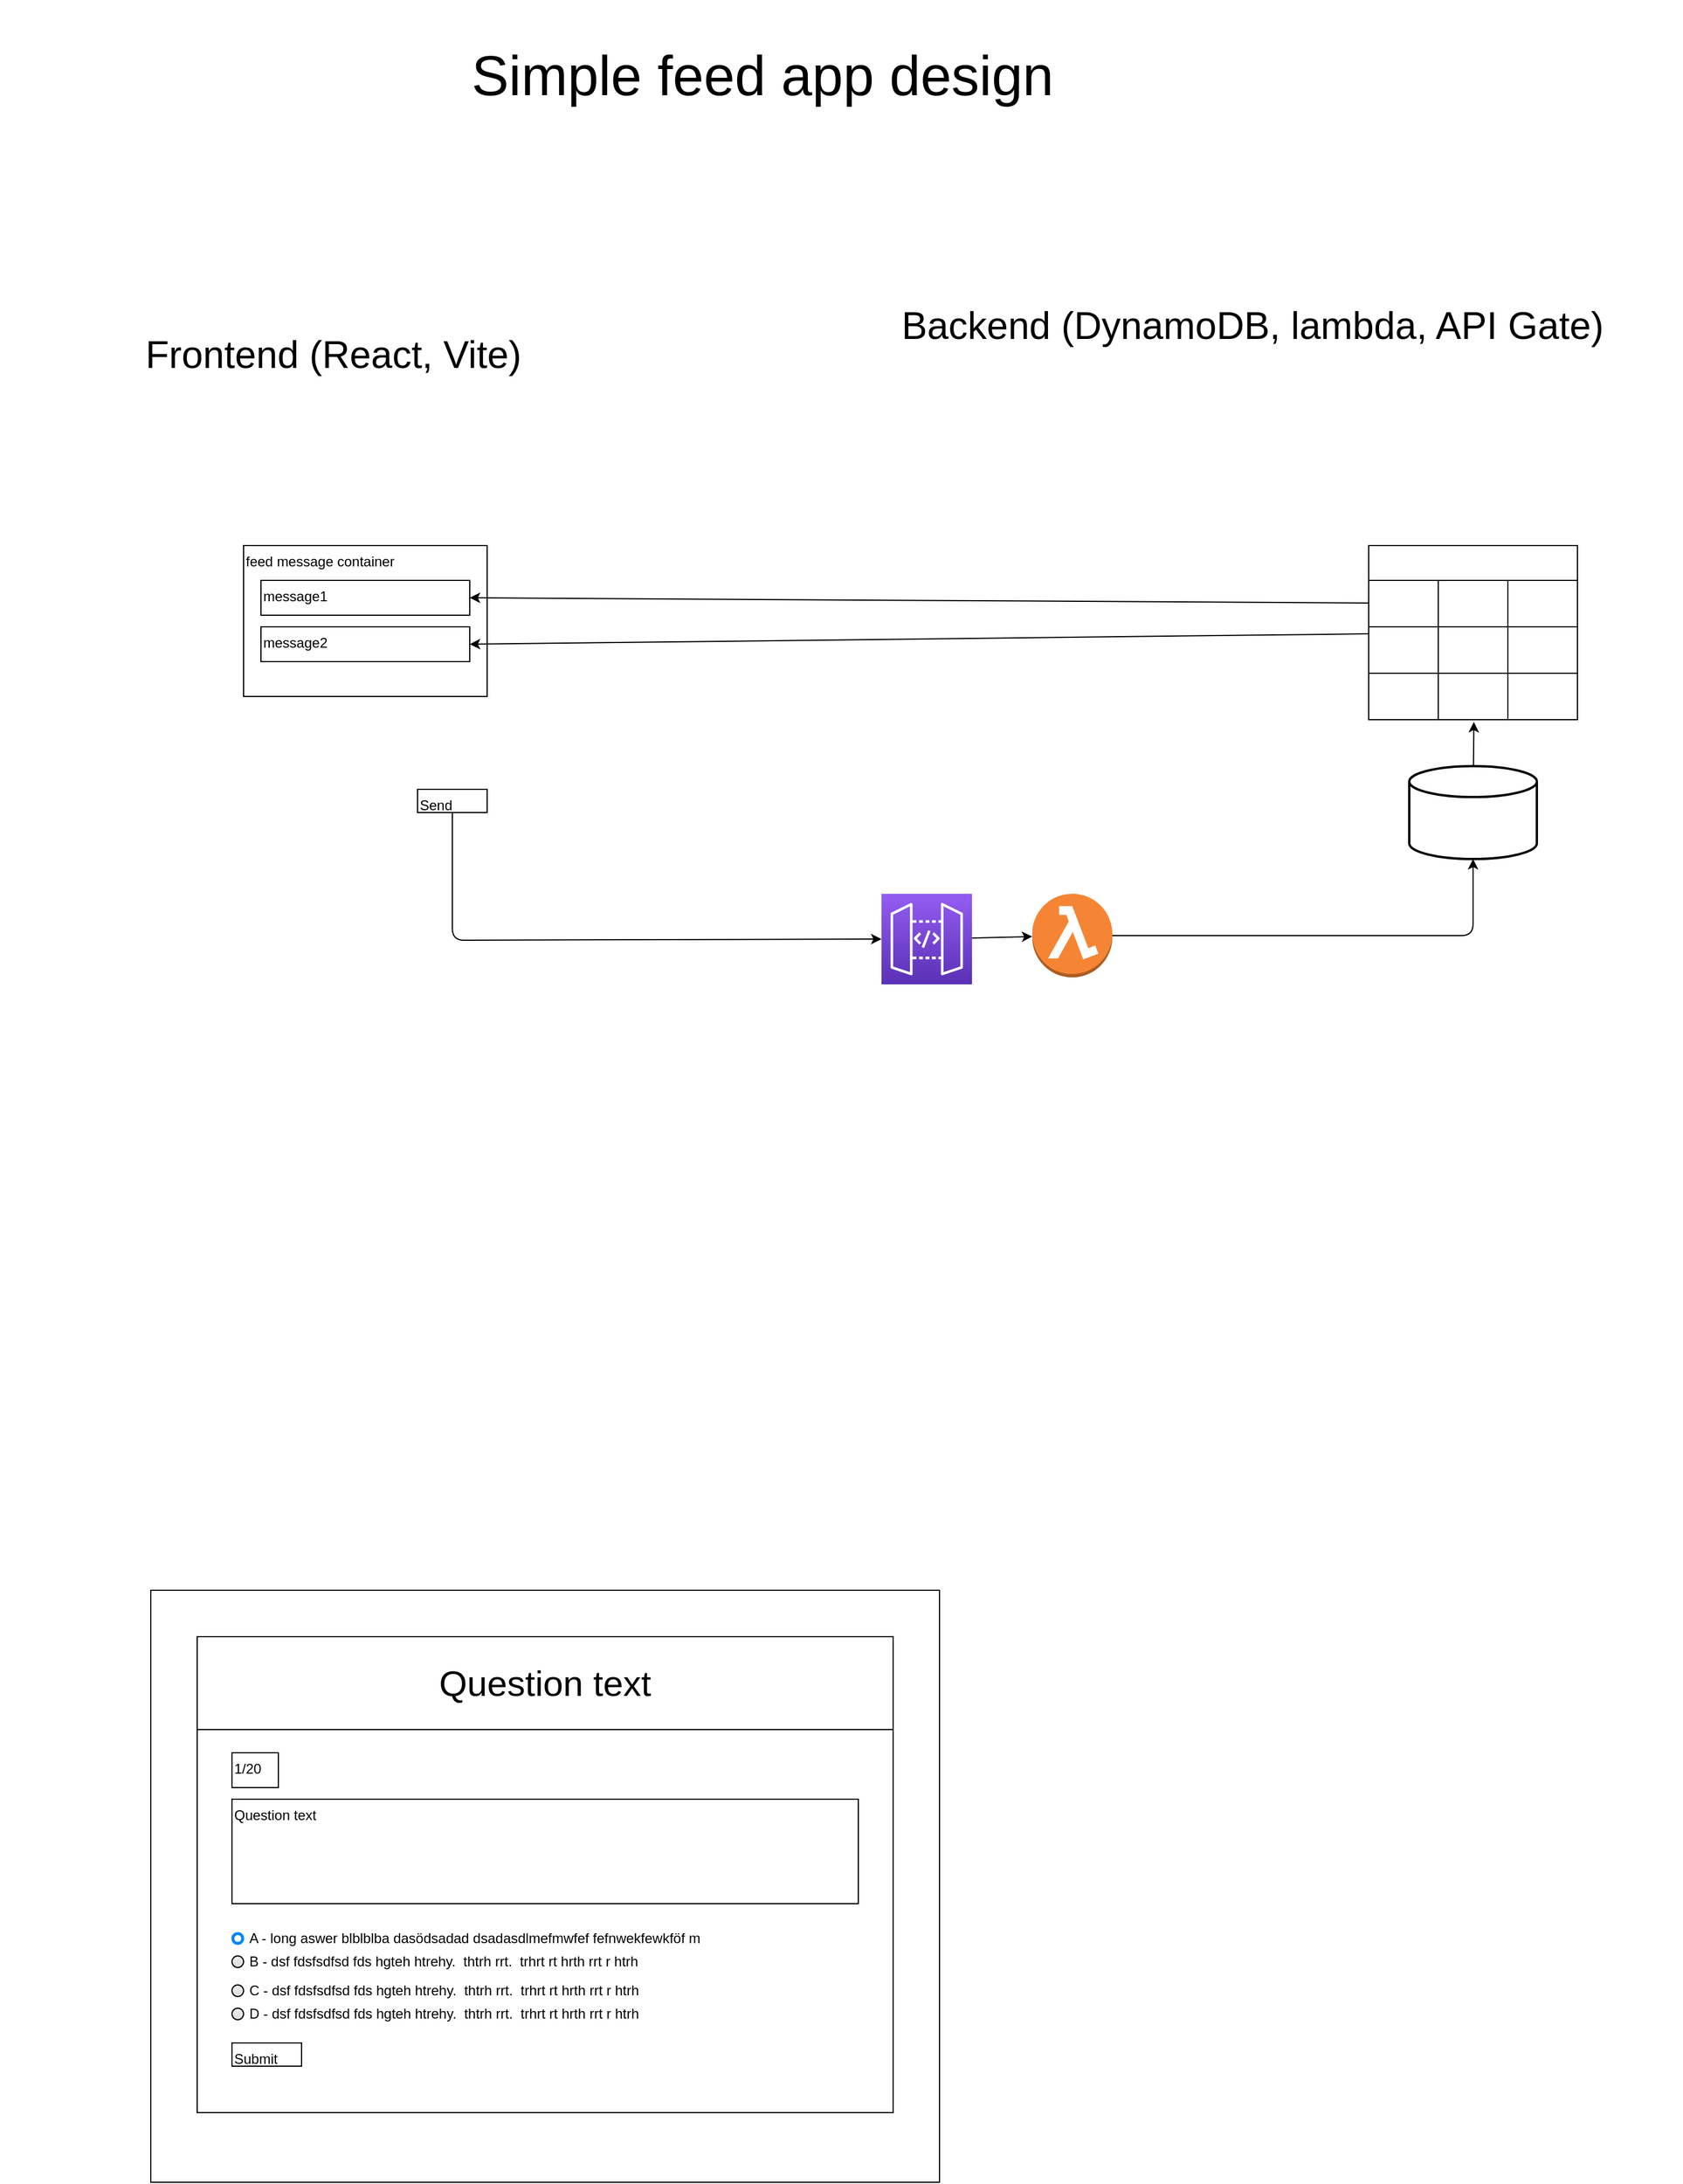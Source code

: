 <mxfile>
    <diagram id="WkGE5bWcNG4jqokNaBTg" name="Page-1">
        <mxGraphModel dx="2541" dy="2088" grid="1" gridSize="10" guides="1" tooltips="1" connect="1" arrows="1" fold="1" page="1" pageScale="1" pageWidth="850" pageHeight="1100" math="0" shadow="0">
            <root>
                <mxCell id="0"/>
                <mxCell id="1" parent="0"/>
                <mxCell id="48" value="" style="group" vertex="1" connectable="0" parent="1">
                    <mxGeometry x="270" y="1250" width="680" height="440" as="geometry"/>
                </mxCell>
                <mxCell id="47" value="&lt;div style=&quot;&quot;&gt;&lt;br&gt;&lt;/div&gt;" style="rounded=0;whiteSpace=wrap;html=1;align=left;verticalAlign=top;" vertex="1" parent="48">
                    <mxGeometry y="-70" width="680" height="510" as="geometry"/>
                </mxCell>
                <mxCell id="7" value="&lt;div style=&quot;&quot;&gt;&lt;br&gt;&lt;/div&gt;" style="rounded=0;whiteSpace=wrap;html=1;align=left;verticalAlign=top;" parent="48" vertex="1">
                    <mxGeometry x="40" y="-30" width="600" height="410" as="geometry"/>
                </mxCell>
                <mxCell id="10" value="&lt;div style=&quot;&quot;&gt;Question text&lt;/div&gt;" style="rounded=0;whiteSpace=wrap;html=1;align=left;verticalAlign=top;" parent="48" vertex="1">
                    <mxGeometry x="70" y="110.0" width="540" height="90.0" as="geometry"/>
                </mxCell>
                <mxCell id="39" value="A - long aswer blblblba dasödsadad dsadasdlmefmwfef fefnwekfewkföf m" style="html=1;shadow=0;dashed=0;shape=mxgraph.bootstrap.radioButton2;labelPosition=right;verticalLabelPosition=middle;align=left;verticalAlign=middle;gradientColor=#DEDEDE;fillColor=#EDEDED;checked=1;spacing=5;checkedFill=#0085FC;checkedStroke=#ffffff;sketch=0;" vertex="1" parent="48">
                    <mxGeometry x="70" y="225.0" width="10" height="10.0" as="geometry"/>
                </mxCell>
                <mxCell id="40" value="B - dsf fdsfsdfsd fds hgteh htrehy.&amp;nbsp; thtrh rrt.&amp;nbsp; trhrt rt hrth rrt r htrh&amp;nbsp;" style="html=1;shadow=0;dashed=0;shape=mxgraph.bootstrap.radioButton2;labelPosition=right;verticalLabelPosition=middle;align=left;verticalAlign=middle;gradientColor=#DEDEDE;fillColor=#EDEDED;checked=0;spacing=5;checkedFill=#0085FC;checkedStroke=#ffffff;sketch=0;" vertex="1" parent="48">
                    <mxGeometry x="70" y="245.0" width="10" height="10.0" as="geometry"/>
                </mxCell>
                <mxCell id="42" value="C - dsf fdsfsdfsd fds hgteh htrehy.&amp;nbsp; thtrh rrt.&amp;nbsp; trhrt rt hrth rrt r htrh&amp;nbsp;" style="html=1;shadow=0;dashed=0;shape=mxgraph.bootstrap.radioButton2;labelPosition=right;verticalLabelPosition=middle;align=left;verticalAlign=middle;gradientColor=#DEDEDE;fillColor=#EDEDED;checked=0;spacing=5;checkedFill=#0085FC;checkedStroke=#ffffff;sketch=0;" vertex="1" parent="48">
                    <mxGeometry x="70" y="270.0" width="10" height="10.0" as="geometry"/>
                </mxCell>
                <mxCell id="43" value="D - dsf fdsfsdfsd fds hgteh htrehy.&amp;nbsp; thtrh rrt.&amp;nbsp; trhrt rt hrth rrt r htrh&amp;nbsp;" style="html=1;shadow=0;dashed=0;shape=mxgraph.bootstrap.radioButton2;labelPosition=right;verticalLabelPosition=middle;align=left;verticalAlign=middle;gradientColor=#DEDEDE;fillColor=#EDEDED;checked=0;spacing=5;checkedFill=#0085FC;checkedStroke=#ffffff;sketch=0;" vertex="1" parent="48">
                    <mxGeometry x="70" y="290" width="10" height="10.0" as="geometry"/>
                </mxCell>
                <mxCell id="45" value="&lt;div style=&quot;&quot;&gt;1/20&lt;/div&gt;" style="rounded=0;whiteSpace=wrap;html=1;align=left;verticalAlign=top;" vertex="1" parent="48">
                    <mxGeometry x="70" y="70" width="40" height="30.0" as="geometry"/>
                </mxCell>
                <mxCell id="46" value="&lt;div style=&quot;&quot;&gt;Submit&lt;/div&gt;" style="rounded=0;whiteSpace=wrap;html=1;align=left;verticalAlign=top;" vertex="1" parent="48">
                    <mxGeometry x="70" y="320.0" width="60" height="20.0" as="geometry"/>
                </mxCell>
                <mxCell id="51" value="&lt;div style=&quot;&quot;&gt;&lt;font style=&quot;font-size: 31px;&quot;&gt;Question text&lt;/font&gt;&lt;/div&gt;" style="rounded=0;whiteSpace=wrap;html=1;align=center;verticalAlign=middle;" vertex="1" parent="48">
                    <mxGeometry x="40" y="-30" width="600" height="80" as="geometry"/>
                </mxCell>
                <mxCell id="2" value="Simple feed app design" style="text;html=1;strokeColor=none;fillColor=none;align=center;verticalAlign=middle;whiteSpace=wrap;rounded=0;fontSize=48;" parent="1" vertex="1">
                    <mxGeometry x="510" y="-190" width="575" height="130" as="geometry"/>
                </mxCell>
                <mxCell id="4" value="&lt;div style=&quot;&quot;&gt;&lt;span style=&quot;background-color: initial;&quot;&gt;feed message container&lt;/span&gt;&lt;/div&gt;" style="rounded=0;whiteSpace=wrap;html=1;align=left;verticalAlign=top;" parent="1" vertex="1">
                    <mxGeometry x="350" y="280" width="210" height="130" as="geometry"/>
                </mxCell>
                <mxCell id="6" value="&lt;div style=&quot;&quot;&gt;message1&lt;/div&gt;" style="rounded=0;whiteSpace=wrap;html=1;align=left;verticalAlign=top;" parent="1" vertex="1">
                    <mxGeometry x="365" y="310" width="180" height="30" as="geometry"/>
                </mxCell>
                <mxCell id="8" value="&lt;div style=&quot;&quot;&gt;message2&lt;/div&gt;" style="rounded=0;whiteSpace=wrap;html=1;align=left;verticalAlign=top;" parent="1" vertex="1">
                    <mxGeometry x="365" y="350" width="180" height="30" as="geometry"/>
                </mxCell>
                <mxCell id="34" style="edgeStyle=none;html=1;entryX=0;entryY=0.5;entryDx=0;entryDy=0;entryPerimeter=0;fontSize=33;fontColor=#FFFFFF;exitX=0.5;exitY=1;exitDx=0;exitDy=0;" parent="1" source="12" target="37" edge="1">
                    <mxGeometry relative="1" as="geometry">
                        <mxPoint x="590" y="570" as="sourcePoint"/>
                        <Array as="points">
                            <mxPoint x="530" y="620"/>
                        </Array>
                    </mxGeometry>
                </mxCell>
                <mxCell id="12" value="&lt;div style=&quot;&quot;&gt;Send&lt;/div&gt;" style="rounded=0;whiteSpace=wrap;html=1;align=left;verticalAlign=top;" parent="1" vertex="1">
                    <mxGeometry x="500" y="490" width="60" height="20" as="geometry"/>
                </mxCell>
                <mxCell id="29" style="edgeStyle=none;html=1;entryX=0.504;entryY=1.048;entryDx=0;entryDy=0;fontColor=#FFFFFF;entryPerimeter=0;" parent="1" source="15" target="25" edge="1">
                    <mxGeometry relative="1" as="geometry"/>
                </mxCell>
                <mxCell id="15" value="&lt;font color=&quot;#ffffff&quot;&gt;DynamoDB&lt;/font&gt;" style="strokeWidth=2;html=1;shape=mxgraph.flowchart.database;whiteSpace=wrap;fontColor=none;" parent="1" vertex="1">
                    <mxGeometry x="1355" y="470" width="110" height="80" as="geometry"/>
                </mxCell>
                <mxCell id="36" style="edgeStyle=none;html=1;entryX=1;entryY=0.5;entryDx=0;entryDy=0;fontSize=33;fontColor=#FFFFFF;" parent="1" source="16" target="8" edge="1">
                    <mxGeometry relative="1" as="geometry">
                        <Array as="points"/>
                    </mxGeometry>
                </mxCell>
                <mxCell id="16" value="Table" style="shape=table;startSize=30;container=1;collapsible=0;childLayout=tableLayout;fontStyle=1;align=center;fontColor=#FFFFFF;" parent="1" vertex="1">
                    <mxGeometry x="1320" y="280" width="180" height="150" as="geometry"/>
                </mxCell>
                <mxCell id="17" value="" style="shape=tableRow;horizontal=0;startSize=0;swimlaneHead=0;swimlaneBody=0;top=0;left=0;bottom=0;right=0;collapsible=0;dropTarget=0;fillColor=none;points=[[0,0.5],[1,0.5]];portConstraint=eastwest;fontColor=#FFFFFF;" parent="16" vertex="1">
                    <mxGeometry y="30" width="180" height="40" as="geometry"/>
                </mxCell>
                <mxCell id="18" value="message1" style="shape=partialRectangle;html=1;whiteSpace=wrap;connectable=0;fillColor=none;top=0;left=0;bottom=0;right=0;overflow=hidden;fontColor=#FFFFFF;" parent="17" vertex="1">
                    <mxGeometry width="60" height="40" as="geometry">
                        <mxRectangle width="60" height="40" as="alternateBounds"/>
                    </mxGeometry>
                </mxCell>
                <mxCell id="19" value="text1" style="shape=partialRectangle;html=1;whiteSpace=wrap;connectable=0;fillColor=none;top=0;left=0;bottom=0;right=0;overflow=hidden;fontColor=#FFFFFF;" parent="17" vertex="1">
                    <mxGeometry x="60" width="60" height="40" as="geometry">
                        <mxRectangle width="60" height="40" as="alternateBounds"/>
                    </mxGeometry>
                </mxCell>
                <mxCell id="20" value="" style="shape=partialRectangle;html=1;whiteSpace=wrap;connectable=0;fillColor=none;top=0;left=0;bottom=0;right=0;overflow=hidden;fontColor=#FFFFFF;" parent="17" vertex="1">
                    <mxGeometry x="120" width="60" height="40" as="geometry">
                        <mxRectangle width="60" height="40" as="alternateBounds"/>
                    </mxGeometry>
                </mxCell>
                <mxCell id="21" value="" style="shape=tableRow;horizontal=0;startSize=0;swimlaneHead=0;swimlaneBody=0;top=0;left=0;bottom=0;right=0;collapsible=0;dropTarget=0;fillColor=none;points=[[0,0.5],[1,0.5]];portConstraint=eastwest;fontColor=#FFFFFF;" parent="16" vertex="1">
                    <mxGeometry y="70" width="180" height="40" as="geometry"/>
                </mxCell>
                <mxCell id="22" value="message2" style="shape=partialRectangle;html=1;whiteSpace=wrap;connectable=0;fillColor=none;top=0;left=0;bottom=0;right=0;overflow=hidden;fontColor=#FFFFFF;" parent="21" vertex="1">
                    <mxGeometry width="60" height="40" as="geometry">
                        <mxRectangle width="60" height="40" as="alternateBounds"/>
                    </mxGeometry>
                </mxCell>
                <mxCell id="23" value="text2" style="shape=partialRectangle;html=1;whiteSpace=wrap;connectable=0;fillColor=none;top=0;left=0;bottom=0;right=0;overflow=hidden;fontColor=#FFFFFF;" parent="21" vertex="1">
                    <mxGeometry x="60" width="60" height="40" as="geometry">
                        <mxRectangle width="60" height="40" as="alternateBounds"/>
                    </mxGeometry>
                </mxCell>
                <mxCell id="24" value="" style="shape=partialRectangle;html=1;whiteSpace=wrap;connectable=0;fillColor=none;top=0;left=0;bottom=0;right=0;overflow=hidden;fontColor=#FFFFFF;" parent="21" vertex="1">
                    <mxGeometry x="120" width="60" height="40" as="geometry">
                        <mxRectangle width="60" height="40" as="alternateBounds"/>
                    </mxGeometry>
                </mxCell>
                <mxCell id="25" value="" style="shape=tableRow;horizontal=0;startSize=0;swimlaneHead=0;swimlaneBody=0;top=0;left=0;bottom=0;right=0;collapsible=0;dropTarget=0;fillColor=none;points=[[0,0.5],[1,0.5]];portConstraint=eastwest;fontColor=#FFFFFF;" parent="16" vertex="1">
                    <mxGeometry y="110" width="180" height="40" as="geometry"/>
                </mxCell>
                <mxCell id="26" value="" style="shape=partialRectangle;html=1;whiteSpace=wrap;connectable=0;fillColor=none;top=0;left=0;bottom=0;right=0;overflow=hidden;fontColor=#FFFFFF;" parent="25" vertex="1">
                    <mxGeometry width="60" height="40" as="geometry">
                        <mxRectangle width="60" height="40" as="alternateBounds"/>
                    </mxGeometry>
                </mxCell>
                <mxCell id="27" value="" style="shape=partialRectangle;html=1;whiteSpace=wrap;connectable=0;fillColor=none;top=0;left=0;bottom=0;right=0;overflow=hidden;fontColor=#FFFFFF;" parent="25" vertex="1">
                    <mxGeometry x="60" width="60" height="40" as="geometry">
                        <mxRectangle width="60" height="40" as="alternateBounds"/>
                    </mxGeometry>
                </mxCell>
                <mxCell id="28" value="" style="shape=partialRectangle;html=1;whiteSpace=wrap;connectable=0;fillColor=none;top=0;left=0;bottom=0;right=0;overflow=hidden;fontColor=#FFFFFF;" parent="25" vertex="1">
                    <mxGeometry x="120" width="60" height="40" as="geometry">
                        <mxRectangle width="60" height="40" as="alternateBounds"/>
                    </mxGeometry>
                </mxCell>
                <mxCell id="30" value="Frontend (React, Vite)" style="text;html=1;strokeColor=none;fillColor=none;align=center;verticalAlign=middle;whiteSpace=wrap;rounded=0;fontSize=33;" parent="1" vertex="1">
                    <mxGeometry x="140" y="50" width="575" height="130" as="geometry"/>
                </mxCell>
                <mxCell id="31" value="Backend (DynamoDB, lambda, API Gate)" style="text;html=1;strokeColor=none;fillColor=none;align=center;verticalAlign=middle;whiteSpace=wrap;rounded=0;fontSize=33;" parent="1" vertex="1">
                    <mxGeometry x="850" y="40" width="740" height="100" as="geometry"/>
                </mxCell>
                <mxCell id="33" style="edgeStyle=none;html=1;entryX=0.5;entryY=1;entryDx=0;entryDy=0;entryPerimeter=0;fontSize=33;fontColor=#FFFFFF;" parent="1" source="32" target="15" edge="1">
                    <mxGeometry relative="1" as="geometry">
                        <Array as="points">
                            <mxPoint x="1410" y="616"/>
                        </Array>
                    </mxGeometry>
                </mxCell>
                <mxCell id="32" value="Rest API" style="outlineConnect=0;dashed=0;verticalLabelPosition=bottom;verticalAlign=top;align=center;html=1;shape=mxgraph.aws3.lambda_function;fillColor=#F58534;gradientColor=none;fontSize=33;fontColor=#FFFFFF;" parent="1" vertex="1">
                    <mxGeometry x="1030" y="580" width="69" height="72" as="geometry"/>
                </mxCell>
                <mxCell id="35" style="edgeStyle=none;html=1;entryX=1;entryY=0.5;entryDx=0;entryDy=0;fontSize=33;fontColor=#FFFFFF;" parent="1" source="17" target="6" edge="1">
                    <mxGeometry relative="1" as="geometry">
                        <Array as="points"/>
                    </mxGeometry>
                </mxCell>
                <mxCell id="38" value="" style="edgeStyle=none;html=1;fontSize=33;fontColor=#FFFFFF;" parent="1" source="37" target="32" edge="1">
                    <mxGeometry relative="1" as="geometry"/>
                </mxCell>
                <mxCell id="37" value="" style="sketch=0;points=[[0,0,0],[0.25,0,0],[0.5,0,0],[0.75,0,0],[1,0,0],[0,1,0],[0.25,1,0],[0.5,1,0],[0.75,1,0],[1,1,0],[0,0.25,0],[0,0.5,0],[0,0.75,0],[1,0.25,0],[1,0.5,0],[1,0.75,0]];outlineConnect=0;fontColor=#232F3E;gradientColor=#945DF2;gradientDirection=north;fillColor=#5A30B5;strokeColor=#ffffff;dashed=0;verticalLabelPosition=bottom;verticalAlign=top;align=center;html=1;fontSize=12;fontStyle=0;aspect=fixed;shape=mxgraph.aws4.resourceIcon;resIcon=mxgraph.aws4.api_gateway;" parent="1" vertex="1">
                    <mxGeometry x="900" y="580" width="78" height="78" as="geometry"/>
                </mxCell>
            </root>
        </mxGraphModel>
    </diagram>
</mxfile>